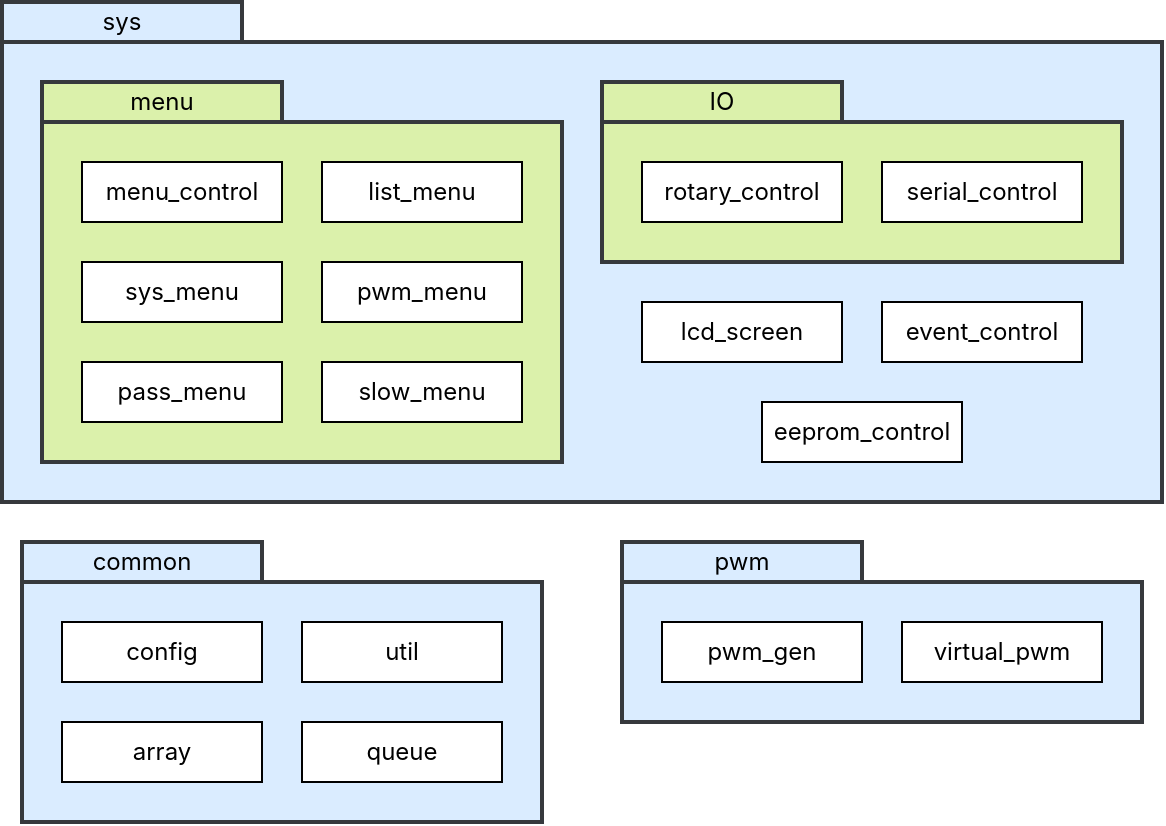 <mxfile version="28.1.1">
  <diagram name="Page-1" id="WYawWSnY1jUTtEUH2dBK">
    <mxGraphModel dx="879" dy="403" grid="1" gridSize="10" guides="1" tooltips="1" connect="1" arrows="1" fold="1" page="1" pageScale="1" pageWidth="827" pageHeight="1169" math="0" shadow="0">
      <root>
        <mxCell id="0" />
        <mxCell id="1" parent="0" />
        <mxCell id="jXBDOfx_eb3t9IomCU-R-5" value="" style="rounded=0;whiteSpace=wrap;html=1;strokeWidth=2;fillColor=#DAECFF;strokeColor=#36393d;" vertex="1" parent="1">
          <mxGeometry x="160" y="400" width="260" height="120" as="geometry" />
        </mxCell>
        <mxCell id="jXBDOfx_eb3t9IomCU-R-6" value="&lt;font face=&quot;Inter&quot;&gt;common&lt;/font&gt;" style="rounded=0;whiteSpace=wrap;html=1;strokeWidth=2;fillColor=#DAECFF;strokeColor=#36393d;" vertex="1" parent="1">
          <mxGeometry x="160" y="380" width="120" height="20" as="geometry" />
        </mxCell>
        <mxCell id="jXBDOfx_eb3t9IomCU-R-7" value="&lt;font face=&quot;Inter&quot;&gt;array&lt;/font&gt;" style="rounded=0;whiteSpace=wrap;html=1;strokeWidth=1;" vertex="1" parent="1">
          <mxGeometry x="180" y="470" width="100" height="30" as="geometry" />
        </mxCell>
        <mxCell id="jXBDOfx_eb3t9IomCU-R-8" value="&lt;font face=&quot;Inter&quot;&gt;queue&lt;/font&gt;" style="rounded=0;whiteSpace=wrap;html=1;strokeWidth=1;" vertex="1" parent="1">
          <mxGeometry x="300" y="470" width="100" height="30" as="geometry" />
        </mxCell>
        <mxCell id="jXBDOfx_eb3t9IomCU-R-9" value="&lt;font face=&quot;Inter&quot;&gt;util&lt;/font&gt;" style="rounded=0;whiteSpace=wrap;html=1;strokeWidth=1;" vertex="1" parent="1">
          <mxGeometry x="300" y="420" width="100" height="30" as="geometry" />
        </mxCell>
        <mxCell id="jXBDOfx_eb3t9IomCU-R-10" value="&lt;font face=&quot;Inter&quot;&gt;config&lt;/font&gt;" style="rounded=0;whiteSpace=wrap;html=1;strokeWidth=1;" vertex="1" parent="1">
          <mxGeometry x="180" y="420" width="100" height="30" as="geometry" />
        </mxCell>
        <mxCell id="jXBDOfx_eb3t9IomCU-R-11" value="" style="rounded=0;whiteSpace=wrap;html=1;strokeWidth=2;fillColor=#DAECFF;strokeColor=#36393d;" vertex="1" parent="1">
          <mxGeometry x="150" y="130" width="580" height="230" as="geometry" />
        </mxCell>
        <mxCell id="jXBDOfx_eb3t9IomCU-R-12" value="&lt;font face=&quot;Inter&quot;&gt;sys&lt;/font&gt;" style="rounded=0;whiteSpace=wrap;html=1;strokeWidth=2;fillColor=#DAECFF;strokeColor=#36393d;" vertex="1" parent="1">
          <mxGeometry x="150" y="110" width="120" height="20" as="geometry" />
        </mxCell>
        <mxCell id="jXBDOfx_eb3t9IomCU-R-13" value="&lt;font face=&quot;Inter&quot;&gt;eeprom_control&lt;/font&gt;" style="rounded=0;whiteSpace=wrap;html=1;strokeWidth=1;" vertex="1" parent="1">
          <mxGeometry x="530" y="310" width="100" height="30" as="geometry" />
        </mxCell>
        <mxCell id="jXBDOfx_eb3t9IomCU-R-15" value="&lt;font face=&quot;Inter&quot;&gt;event_control&lt;/font&gt;" style="rounded=0;whiteSpace=wrap;html=1;strokeWidth=1;" vertex="1" parent="1">
          <mxGeometry x="590" y="260" width="100" height="30" as="geometry" />
        </mxCell>
        <mxCell id="jXBDOfx_eb3t9IomCU-R-16" value="&lt;div&gt;&lt;font face=&quot;Inter&quot;&gt;lcd_screen&lt;/font&gt;&lt;/div&gt;" style="rounded=0;whiteSpace=wrap;html=1;strokeWidth=1;" vertex="1" parent="1">
          <mxGeometry x="470" y="260" width="100" height="30" as="geometry" />
        </mxCell>
        <mxCell id="jXBDOfx_eb3t9IomCU-R-17" value="" style="rounded=0;whiteSpace=wrap;html=1;strokeWidth=2;fillColor=#DBF1AB;strokeColor=#36393d;" vertex="1" parent="1">
          <mxGeometry x="170" y="170" width="260" height="170" as="geometry" />
        </mxCell>
        <mxCell id="jXBDOfx_eb3t9IomCU-R-18" value="&lt;font face=&quot;Inter&quot;&gt;menu&lt;/font&gt;" style="rounded=0;whiteSpace=wrap;html=1;strokeWidth=2;fillColor=#DBF1AB;strokeColor=#36393d;" vertex="1" parent="1">
          <mxGeometry x="170" y="150" width="120" height="20" as="geometry" />
        </mxCell>
        <mxCell id="jXBDOfx_eb3t9IomCU-R-19" value="&lt;font face=&quot;Inter&quot;&gt;pwm_menu&lt;/font&gt;" style="rounded=0;whiteSpace=wrap;html=1;strokeWidth=1;" vertex="1" parent="1">
          <mxGeometry x="310" y="240" width="100" height="30" as="geometry" />
        </mxCell>
        <mxCell id="jXBDOfx_eb3t9IomCU-R-20" value="&lt;font face=&quot;Inter&quot;&gt;pass_menu&lt;/font&gt;" style="rounded=0;whiteSpace=wrap;html=1;strokeWidth=1;" vertex="1" parent="1">
          <mxGeometry x="190" y="290" width="100" height="30" as="geometry" />
        </mxCell>
        <mxCell id="jXBDOfx_eb3t9IomCU-R-21" value="&lt;font face=&quot;Inter&quot;&gt;list_menu&lt;/font&gt;" style="rounded=0;whiteSpace=wrap;html=1;strokeWidth=1;" vertex="1" parent="1">
          <mxGeometry x="310" y="190" width="100" height="30" as="geometry" />
        </mxCell>
        <mxCell id="jXBDOfx_eb3t9IomCU-R-22" value="&lt;font face=&quot;Inter&quot;&gt;slow_menu&lt;/font&gt;" style="rounded=0;whiteSpace=wrap;html=1;strokeWidth=1;" vertex="1" parent="1">
          <mxGeometry x="310" y="290" width="100" height="30" as="geometry" />
        </mxCell>
        <mxCell id="jXBDOfx_eb3t9IomCU-R-23" value="&lt;font face=&quot;Inter&quot;&gt;sys_menu&lt;/font&gt;" style="rounded=0;whiteSpace=wrap;html=1;strokeWidth=1;" vertex="1" parent="1">
          <mxGeometry x="190" y="240" width="100" height="30" as="geometry" />
        </mxCell>
        <mxCell id="jXBDOfx_eb3t9IomCU-R-25" value="" style="rounded=0;whiteSpace=wrap;html=1;strokeWidth=2;fillColor=#DAECFF;strokeColor=#36393d;" vertex="1" parent="1">
          <mxGeometry x="460" y="400" width="260" height="70" as="geometry" />
        </mxCell>
        <mxCell id="jXBDOfx_eb3t9IomCU-R-26" value="&lt;font face=&quot;Inter&quot;&gt;pwm&lt;/font&gt;" style="rounded=0;whiteSpace=wrap;html=1;strokeWidth=2;fillColor=#DAECFF;strokeColor=#36393d;" vertex="1" parent="1">
          <mxGeometry x="460" y="380" width="120" height="20" as="geometry" />
        </mxCell>
        <mxCell id="jXBDOfx_eb3t9IomCU-R-28" value="&lt;font face=&quot;Inter&quot;&gt;virtual_pwm&lt;/font&gt;" style="rounded=0;whiteSpace=wrap;html=1;strokeWidth=1;" vertex="1" parent="1">
          <mxGeometry x="600" y="420" width="100" height="30" as="geometry" />
        </mxCell>
        <mxCell id="jXBDOfx_eb3t9IomCU-R-29" value="&lt;font face=&quot;Inter&quot;&gt;pwm_gen&lt;/font&gt;" style="rounded=0;whiteSpace=wrap;html=1;strokeWidth=1;" vertex="1" parent="1">
          <mxGeometry x="480" y="420" width="100" height="30" as="geometry" />
        </mxCell>
        <mxCell id="jXBDOfx_eb3t9IomCU-R-1" value="" style="rounded=0;whiteSpace=wrap;html=1;strokeWidth=2;fillColor=#DBF1AB;strokeColor=#36393d;" vertex="1" parent="1">
          <mxGeometry x="450" y="170" width="260" height="70" as="geometry" />
        </mxCell>
        <mxCell id="jXBDOfx_eb3t9IomCU-R-2" value="&lt;font face=&quot;Inter&quot;&gt;IO&lt;/font&gt;" style="rounded=0;whiteSpace=wrap;html=1;strokeWidth=2;fillColor=#DBF1AB;strokeColor=#36393d;" vertex="1" parent="1">
          <mxGeometry x="450" y="150" width="120" height="20" as="geometry" />
        </mxCell>
        <mxCell id="jXBDOfx_eb3t9IomCU-R-3" value="&lt;font data-font-src=&quot;https://fonts.googleapis.com/css?family=Inter&quot; face=&quot;Inter&quot;&gt;rotary_control&lt;/font&gt;" style="rounded=0;whiteSpace=wrap;html=1;strokeWidth=1;" vertex="1" parent="1">
          <mxGeometry x="470" y="190" width="100" height="30" as="geometry" />
        </mxCell>
        <mxCell id="jXBDOfx_eb3t9IomCU-R-4" value="&lt;font data-font-src=&quot;https://fonts.googleapis.com/css?family=Inter&quot; face=&quot;Inter&quot;&gt;serial_control&lt;/font&gt;" style="rounded=0;whiteSpace=wrap;html=1;strokeWidth=1;" vertex="1" parent="1">
          <mxGeometry x="590" y="190" width="100" height="30" as="geometry" />
        </mxCell>
        <mxCell id="jXBDOfx_eb3t9IomCU-R-35" value="&lt;font face=&quot;Inter&quot;&gt;menu_control&lt;/font&gt;" style="rounded=0;whiteSpace=wrap;html=1;strokeWidth=1;" vertex="1" parent="1">
          <mxGeometry x="190" y="190" width="100" height="30" as="geometry" />
        </mxCell>
      </root>
    </mxGraphModel>
  </diagram>
</mxfile>
